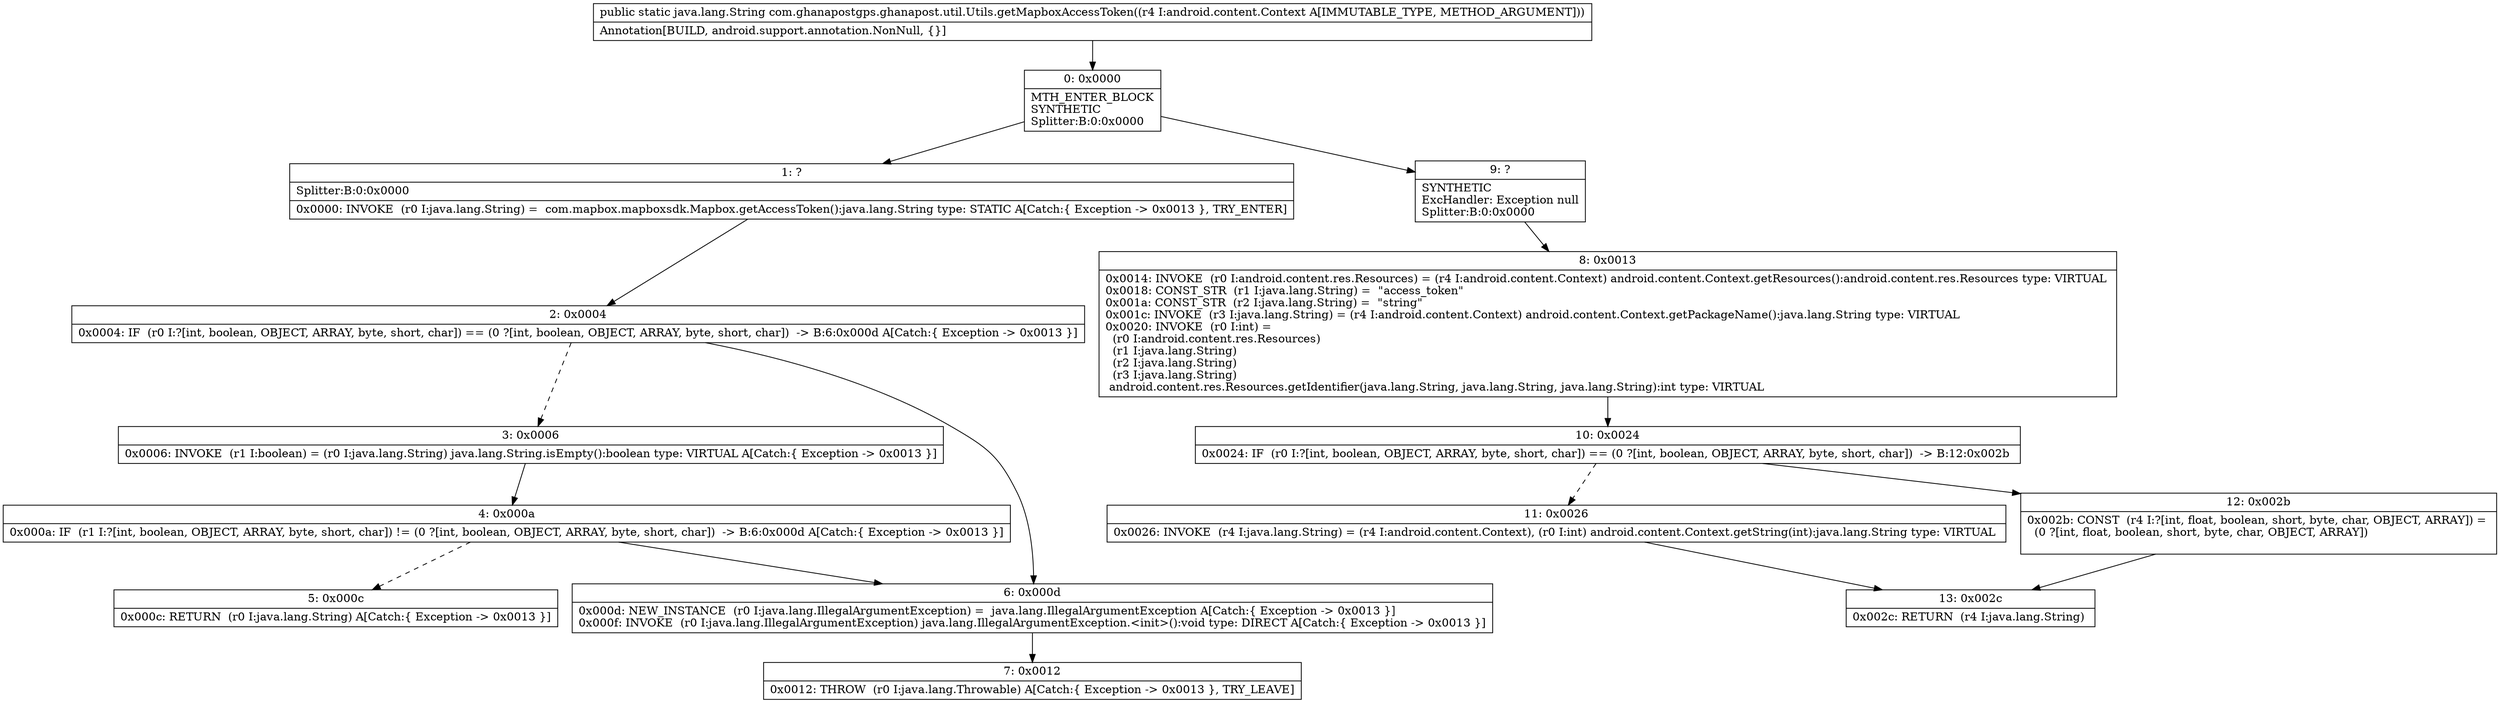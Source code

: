 digraph "CFG forcom.ghanapostgps.ghanapost.util.Utils.getMapboxAccessToken(Landroid\/content\/Context;)Ljava\/lang\/String;" {
Node_0 [shape=record,label="{0\:\ 0x0000|MTH_ENTER_BLOCK\lSYNTHETIC\lSplitter:B:0:0x0000\l}"];
Node_1 [shape=record,label="{1\:\ ?|Splitter:B:0:0x0000\l|0x0000: INVOKE  (r0 I:java.lang.String) =  com.mapbox.mapboxsdk.Mapbox.getAccessToken():java.lang.String type: STATIC A[Catch:\{ Exception \-\> 0x0013 \}, TRY_ENTER]\l}"];
Node_2 [shape=record,label="{2\:\ 0x0004|0x0004: IF  (r0 I:?[int, boolean, OBJECT, ARRAY, byte, short, char]) == (0 ?[int, boolean, OBJECT, ARRAY, byte, short, char])  \-\> B:6:0x000d A[Catch:\{ Exception \-\> 0x0013 \}]\l}"];
Node_3 [shape=record,label="{3\:\ 0x0006|0x0006: INVOKE  (r1 I:boolean) = (r0 I:java.lang.String) java.lang.String.isEmpty():boolean type: VIRTUAL A[Catch:\{ Exception \-\> 0x0013 \}]\l}"];
Node_4 [shape=record,label="{4\:\ 0x000a|0x000a: IF  (r1 I:?[int, boolean, OBJECT, ARRAY, byte, short, char]) != (0 ?[int, boolean, OBJECT, ARRAY, byte, short, char])  \-\> B:6:0x000d A[Catch:\{ Exception \-\> 0x0013 \}]\l}"];
Node_5 [shape=record,label="{5\:\ 0x000c|0x000c: RETURN  (r0 I:java.lang.String) A[Catch:\{ Exception \-\> 0x0013 \}]\l}"];
Node_6 [shape=record,label="{6\:\ 0x000d|0x000d: NEW_INSTANCE  (r0 I:java.lang.IllegalArgumentException) =  java.lang.IllegalArgumentException A[Catch:\{ Exception \-\> 0x0013 \}]\l0x000f: INVOKE  (r0 I:java.lang.IllegalArgumentException) java.lang.IllegalArgumentException.\<init\>():void type: DIRECT A[Catch:\{ Exception \-\> 0x0013 \}]\l}"];
Node_7 [shape=record,label="{7\:\ 0x0012|0x0012: THROW  (r0 I:java.lang.Throwable) A[Catch:\{ Exception \-\> 0x0013 \}, TRY_LEAVE]\l}"];
Node_8 [shape=record,label="{8\:\ 0x0013|0x0014: INVOKE  (r0 I:android.content.res.Resources) = (r4 I:android.content.Context) android.content.Context.getResources():android.content.res.Resources type: VIRTUAL \l0x0018: CONST_STR  (r1 I:java.lang.String) =  \"access_token\" \l0x001a: CONST_STR  (r2 I:java.lang.String) =  \"string\" \l0x001c: INVOKE  (r3 I:java.lang.String) = (r4 I:android.content.Context) android.content.Context.getPackageName():java.lang.String type: VIRTUAL \l0x0020: INVOKE  (r0 I:int) = \l  (r0 I:android.content.res.Resources)\l  (r1 I:java.lang.String)\l  (r2 I:java.lang.String)\l  (r3 I:java.lang.String)\l android.content.res.Resources.getIdentifier(java.lang.String, java.lang.String, java.lang.String):int type: VIRTUAL \l}"];
Node_9 [shape=record,label="{9\:\ ?|SYNTHETIC\lExcHandler: Exception null\lSplitter:B:0:0x0000\l}"];
Node_10 [shape=record,label="{10\:\ 0x0024|0x0024: IF  (r0 I:?[int, boolean, OBJECT, ARRAY, byte, short, char]) == (0 ?[int, boolean, OBJECT, ARRAY, byte, short, char])  \-\> B:12:0x002b \l}"];
Node_11 [shape=record,label="{11\:\ 0x0026|0x0026: INVOKE  (r4 I:java.lang.String) = (r4 I:android.content.Context), (r0 I:int) android.content.Context.getString(int):java.lang.String type: VIRTUAL \l}"];
Node_12 [shape=record,label="{12\:\ 0x002b|0x002b: CONST  (r4 I:?[int, float, boolean, short, byte, char, OBJECT, ARRAY]) = \l  (0 ?[int, float, boolean, short, byte, char, OBJECT, ARRAY])\l \l}"];
Node_13 [shape=record,label="{13\:\ 0x002c|0x002c: RETURN  (r4 I:java.lang.String) \l}"];
MethodNode[shape=record,label="{public static java.lang.String com.ghanapostgps.ghanapost.util.Utils.getMapboxAccessToken((r4 I:android.content.Context A[IMMUTABLE_TYPE, METHOD_ARGUMENT]))  | Annotation[BUILD, android.support.annotation.NonNull, \{\}]\l}"];
MethodNode -> Node_0;
Node_0 -> Node_1;
Node_0 -> Node_9;
Node_1 -> Node_2;
Node_2 -> Node_3[style=dashed];
Node_2 -> Node_6;
Node_3 -> Node_4;
Node_4 -> Node_5[style=dashed];
Node_4 -> Node_6;
Node_6 -> Node_7;
Node_8 -> Node_10;
Node_9 -> Node_8;
Node_10 -> Node_11[style=dashed];
Node_10 -> Node_12;
Node_11 -> Node_13;
Node_12 -> Node_13;
}

